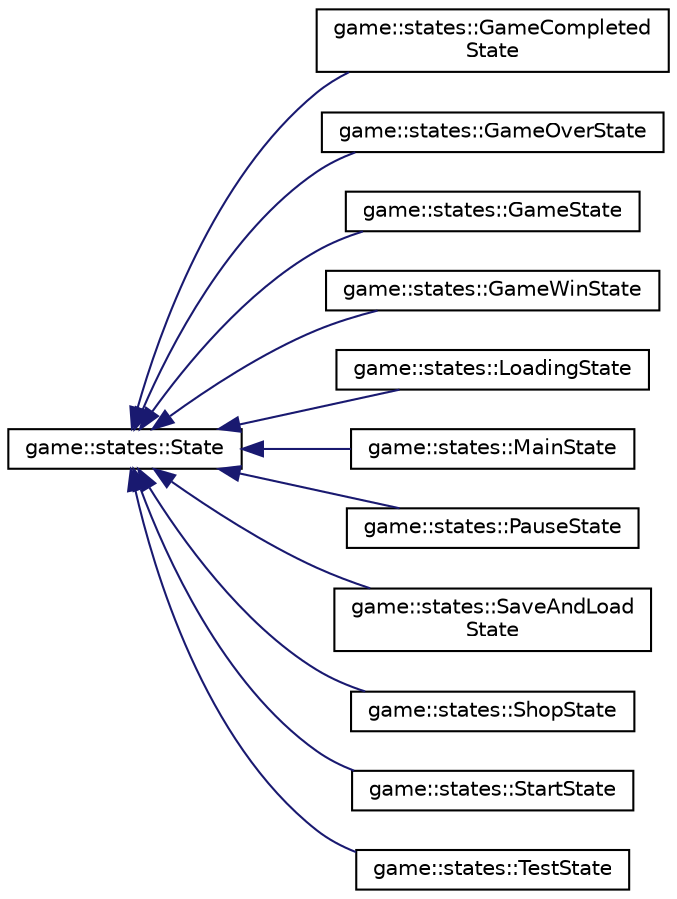 digraph "Graphical Class Hierarchy"
{
 // LATEX_PDF_SIZE
  edge [fontname="Helvetica",fontsize="10",labelfontname="Helvetica",labelfontsize="10"];
  node [fontname="Helvetica",fontsize="10",shape=record];
  rankdir="LR";
  Node0 [label="game::states::State",height=0.2,width=0.4,color="black", fillcolor="white", style="filled",URL="$classgame_1_1states_1_1State.html",tooltip="base class of all game states"];
  Node0 -> Node1 [dir="back",color="midnightblue",fontsize="10",style="solid",fontname="Helvetica"];
  Node1 [label="game::states::GameCompleted\lState",height=0.2,width=0.4,color="black", fillcolor="white", style="filled",URL="$classgame_1_1states_1_1GameCompletedState.html",tooltip="game completed state"];
  Node0 -> Node2 [dir="back",color="midnightblue",fontsize="10",style="solid",fontname="Helvetica"];
  Node2 [label="game::states::GameOverState",height=0.2,width=0.4,color="black", fillcolor="white", style="filled",URL="$classgame_1_1states_1_1GameOverState.html",tooltip="game over state"];
  Node0 -> Node3 [dir="back",color="midnightblue",fontsize="10",style="solid",fontname="Helvetica"];
  Node3 [label="game::states::GameState",height=0.2,width=0.4,color="black", fillcolor="white", style="filled",URL="$classgame_1_1states_1_1GameState.html",tooltip="game state"];
  Node0 -> Node4 [dir="back",color="midnightblue",fontsize="10",style="solid",fontname="Helvetica"];
  Node4 [label="game::states::GameWinState",height=0.2,width=0.4,color="black", fillcolor="white", style="filled",URL="$classgame_1_1states_1_1GameWinState.html",tooltip="game win state"];
  Node0 -> Node5 [dir="back",color="midnightblue",fontsize="10",style="solid",fontname="Helvetica"];
  Node5 [label="game::states::LoadingState",height=0.2,width=0.4,color="black", fillcolor="white", style="filled",URL="$classgame_1_1states_1_1LoadingState.html",tooltip="loading state"];
  Node0 -> Node6 [dir="back",color="midnightblue",fontsize="10",style="solid",fontname="Helvetica"];
  Node6 [label="game::states::MainState",height=0.2,width=0.4,color="black", fillcolor="white", style="filled",URL="$classgame_1_1states_1_1MainState.html",tooltip="loading state"];
  Node0 -> Node7 [dir="back",color="midnightblue",fontsize="10",style="solid",fontname="Helvetica"];
  Node7 [label="game::states::PauseState",height=0.2,width=0.4,color="black", fillcolor="white", style="filled",URL="$classgame_1_1states_1_1PauseState.html",tooltip="pause state"];
  Node0 -> Node8 [dir="back",color="midnightblue",fontsize="10",style="solid",fontname="Helvetica"];
  Node8 [label="game::states::SaveAndLoad\lState",height=0.2,width=0.4,color="black", fillcolor="white", style="filled",URL="$classgame_1_1states_1_1SaveAndLoadState.html",tooltip="save and load state"];
  Node0 -> Node9 [dir="back",color="midnightblue",fontsize="10",style="solid",fontname="Helvetica"];
  Node9 [label="game::states::ShopState",height=0.2,width=0.4,color="black", fillcolor="white", style="filled",URL="$classgame_1_1states_1_1ShopState.html",tooltip="shop state"];
  Node0 -> Node10 [dir="back",color="midnightblue",fontsize="10",style="solid",fontname="Helvetica"];
  Node10 [label="game::states::StartState",height=0.2,width=0.4,color="black", fillcolor="white", style="filled",URL="$classgame_1_1states_1_1StartState.html",tooltip="game state"];
  Node0 -> Node11 [dir="back",color="midnightblue",fontsize="10",style="solid",fontname="Helvetica"];
  Node11 [label="game::states::TestState",height=0.2,width=0.4,color="black", fillcolor="white", style="filled",URL="$classgame_1_1states_1_1TestState.html",tooltip="shop state"];
}

